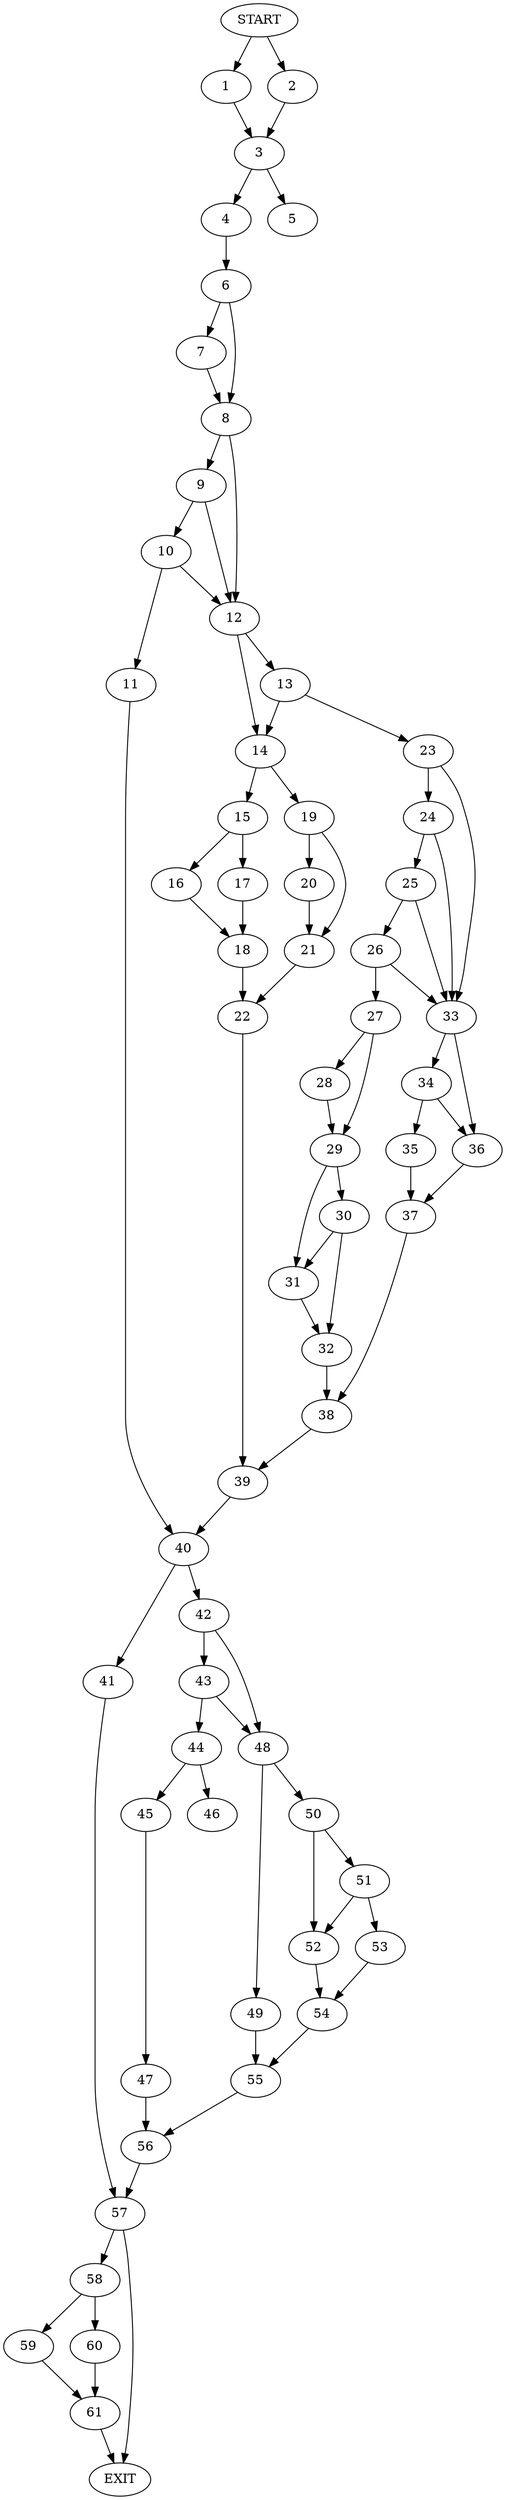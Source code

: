 digraph { 
0 [label="START"];
1;
2;
3;
4;
5;
6;
7;
8;
9;
10;
11;
12;
13;
14;
15;
16;
17;
18;
19;
20;
21;
22;
23;
24;
25;
26;
27;
28;
29;
30;
31;
32;
33;
34;
35;
36;
37;
38;
39;
40;
41;
42;
43;
44;
45;
46;
47;
48;
49;
50;
51;
52;
53;
54;
55;
56;
57;
58;
59;
60;
61;
62[label="EXIT"];
0 -> 1;
0 -> 2;
1 -> 3;
2 -> 3;
3 -> 4;
3 -> 5;
4 -> 6;
6 -> 7;
6 -> 8;
7 -> 8;
8 -> 12;
8 -> 9;
9 -> 12;
9 -> 10;
10 -> 11;
10 -> 12;
11 -> 40;
12 -> 14;
12 -> 13;
13 -> 14;
13 -> 23;
14 -> 19;
14 -> 15;
15 -> 16;
15 -> 17;
16 -> 18;
17 -> 18;
18 -> 22;
19 -> 20;
19 -> 21;
20 -> 21;
21 -> 22;
22 -> 39;
23 -> 33;
23 -> 24;
24 -> 33;
24 -> 25;
25 -> 33;
25 -> 26;
26 -> 33;
26 -> 27;
27 -> 28;
27 -> 29;
28 -> 29;
29 -> 31;
29 -> 30;
30 -> 31;
30 -> 32;
31 -> 32;
32 -> 38;
33 -> 34;
33 -> 36;
34 -> 36;
34 -> 35;
35 -> 37;
36 -> 37;
37 -> 38;
38 -> 39;
39 -> 40;
40 -> 42;
40 -> 41;
41 -> 57;
42 -> 43;
42 -> 48;
43 -> 44;
43 -> 48;
44 -> 45;
44 -> 46;
45 -> 47;
47 -> 56;
48 -> 49;
48 -> 50;
49 -> 55;
50 -> 52;
50 -> 51;
51 -> 52;
51 -> 53;
52 -> 54;
53 -> 54;
54 -> 55;
55 -> 56;
56 -> 57;
57 -> 58;
57 -> 62;
58 -> 59;
58 -> 60;
59 -> 61;
60 -> 61;
61 -> 62;
}